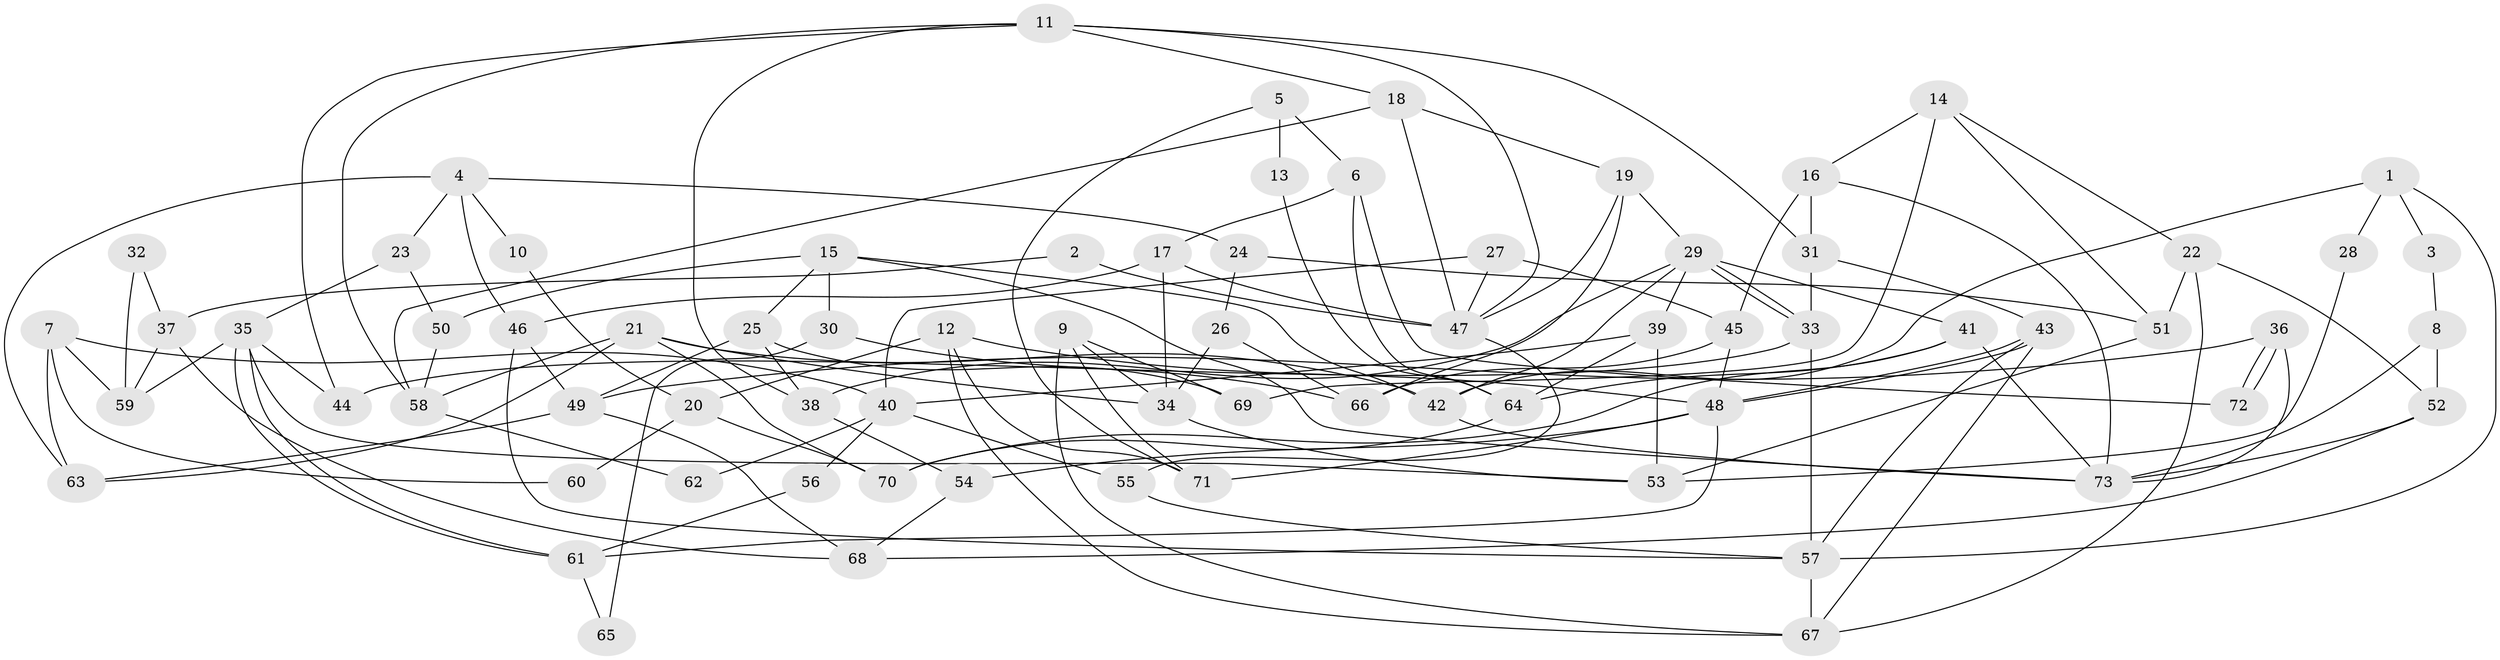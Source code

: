 // coarse degree distribution, {4: 0.27450980392156865, 2: 0.11764705882352941, 6: 0.11764705882352941, 3: 0.1568627450980392, 5: 0.17647058823529413, 7: 0.09803921568627451, 8: 0.058823529411764705}
// Generated by graph-tools (version 1.1) at 2025/52/02/27/25 19:52:03]
// undirected, 73 vertices, 146 edges
graph export_dot {
graph [start="1"]
  node [color=gray90,style=filled];
  1;
  2;
  3;
  4;
  5;
  6;
  7;
  8;
  9;
  10;
  11;
  12;
  13;
  14;
  15;
  16;
  17;
  18;
  19;
  20;
  21;
  22;
  23;
  24;
  25;
  26;
  27;
  28;
  29;
  30;
  31;
  32;
  33;
  34;
  35;
  36;
  37;
  38;
  39;
  40;
  41;
  42;
  43;
  44;
  45;
  46;
  47;
  48;
  49;
  50;
  51;
  52;
  53;
  54;
  55;
  56;
  57;
  58;
  59;
  60;
  61;
  62;
  63;
  64;
  65;
  66;
  67;
  68;
  69;
  70;
  71;
  72;
  73;
  1 -- 42;
  1 -- 57;
  1 -- 3;
  1 -- 28;
  2 -- 47;
  2 -- 37;
  3 -- 8;
  4 -- 63;
  4 -- 23;
  4 -- 10;
  4 -- 24;
  4 -- 46;
  5 -- 6;
  5 -- 71;
  5 -- 13;
  6 -- 17;
  6 -- 64;
  6 -- 72;
  7 -- 63;
  7 -- 40;
  7 -- 59;
  7 -- 60;
  8 -- 52;
  8 -- 73;
  9 -- 34;
  9 -- 67;
  9 -- 69;
  9 -- 71;
  10 -- 20;
  11 -- 31;
  11 -- 38;
  11 -- 18;
  11 -- 44;
  11 -- 47;
  11 -- 58;
  12 -- 67;
  12 -- 71;
  12 -- 20;
  12 -- 48;
  13 -- 64;
  14 -- 69;
  14 -- 16;
  14 -- 22;
  14 -- 51;
  15 -- 42;
  15 -- 25;
  15 -- 30;
  15 -- 50;
  15 -- 73;
  16 -- 31;
  16 -- 45;
  16 -- 73;
  17 -- 47;
  17 -- 46;
  17 -- 34;
  18 -- 19;
  18 -- 47;
  18 -- 58;
  19 -- 47;
  19 -- 29;
  19 -- 66;
  20 -- 70;
  20 -- 60;
  21 -- 58;
  21 -- 34;
  21 -- 42;
  21 -- 63;
  21 -- 70;
  22 -- 67;
  22 -- 51;
  22 -- 52;
  23 -- 50;
  23 -- 35;
  24 -- 51;
  24 -- 26;
  25 -- 49;
  25 -- 38;
  25 -- 69;
  26 -- 34;
  26 -- 66;
  27 -- 45;
  27 -- 47;
  27 -- 40;
  28 -- 53;
  29 -- 33;
  29 -- 33;
  29 -- 42;
  29 -- 38;
  29 -- 39;
  29 -- 41;
  30 -- 66;
  30 -- 65;
  31 -- 43;
  31 -- 33;
  32 -- 37;
  32 -- 59;
  33 -- 44;
  33 -- 57;
  34 -- 53;
  35 -- 61;
  35 -- 61;
  35 -- 53;
  35 -- 44;
  35 -- 59;
  36 -- 73;
  36 -- 72;
  36 -- 72;
  36 -- 49;
  37 -- 59;
  37 -- 68;
  38 -- 54;
  39 -- 64;
  39 -- 40;
  39 -- 53;
  40 -- 55;
  40 -- 56;
  40 -- 62;
  41 -- 73;
  41 -- 64;
  41 -- 70;
  42 -- 73;
  43 -- 48;
  43 -- 48;
  43 -- 57;
  43 -- 67;
  45 -- 48;
  45 -- 66;
  46 -- 57;
  46 -- 49;
  47 -- 55;
  48 -- 54;
  48 -- 61;
  48 -- 71;
  49 -- 63;
  49 -- 68;
  50 -- 58;
  51 -- 53;
  52 -- 73;
  52 -- 68;
  54 -- 68;
  55 -- 57;
  56 -- 61;
  57 -- 67;
  58 -- 62;
  61 -- 65;
  64 -- 70;
}
